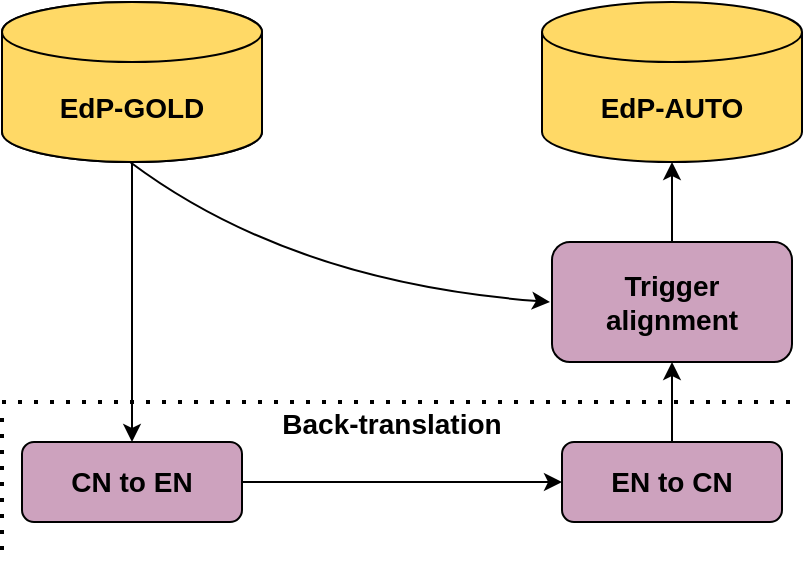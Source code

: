 <mxfile version="14.9.8" type="github">
  <diagram id="8TluMbjEGHsbO3QmX9A_" name="Page-1">
    <mxGraphModel dx="1038" dy="491" grid="1" gridSize="10" guides="1" tooltips="1" connect="1" arrows="1" fold="1" page="1" pageScale="1" pageWidth="827" pageHeight="1169" math="0" shadow="0">
      <root>
        <mxCell id="0" />
        <mxCell id="1" parent="0" />
        <mxCell id="As5ZXuYs0tuk9X4lPeDS-1" value="Origi data" style="shape=cylinder3;whiteSpace=wrap;html=1;boundedLbl=1;backgroundOutline=1;size=15;fillColor=#FFD966;" vertex="1" parent="1">
          <mxGeometry x="190" y="100" width="130" height="80" as="geometry" />
        </mxCell>
        <mxCell id="As5ZXuYs0tuk9X4lPeDS-2" value="&lt;span style=&quot;font-size: 14px&quot;&gt;&lt;b&gt;EdP-GOLD&lt;/b&gt;&lt;/span&gt;" style="shape=cylinder3;whiteSpace=wrap;html=1;boundedLbl=1;backgroundOutline=1;size=15;fillColor=#FFD966;" vertex="1" parent="1">
          <mxGeometry x="190" y="100" width="130" height="80" as="geometry" />
        </mxCell>
        <mxCell id="As5ZXuYs0tuk9X4lPeDS-3" value="&lt;span style=&quot;font-size: 14px&quot;&gt;&lt;b&gt;EdP-AUTO&lt;/b&gt;&lt;/span&gt;" style="shape=cylinder3;whiteSpace=wrap;html=1;boundedLbl=1;backgroundOutline=1;size=15;fillColor=#FFD966;" vertex="1" parent="1">
          <mxGeometry x="460" y="100" width="130" height="80" as="geometry" />
        </mxCell>
        <mxCell id="As5ZXuYs0tuk9X4lPeDS-4" value="" style="rounded=1;whiteSpace=wrap;html=1;fillColor=#CDA2BE;" vertex="1" parent="1">
          <mxGeometry x="200" y="320" width="110" height="40" as="geometry" />
        </mxCell>
        <mxCell id="As5ZXuYs0tuk9X4lPeDS-5" value="&lt;b&gt;&lt;font style=&quot;font-size: 14px&quot;&gt;CN to EN&lt;/font&gt;&lt;/b&gt;" style="text;html=1;strokeColor=none;fillColor=none;align=center;verticalAlign=middle;whiteSpace=wrap;rounded=0;" vertex="1" parent="1">
          <mxGeometry x="210" y="320" width="90" height="40" as="geometry" />
        </mxCell>
        <mxCell id="As5ZXuYs0tuk9X4lPeDS-6" value="" style="rounded=1;whiteSpace=wrap;html=1;fillColor=#CDA2BE;" vertex="1" parent="1">
          <mxGeometry x="470" y="320" width="110" height="40" as="geometry" />
        </mxCell>
        <mxCell id="As5ZXuYs0tuk9X4lPeDS-7" value="&lt;b&gt;&lt;font style=&quot;font-size: 14px&quot;&gt;EN to CN&lt;/font&gt;&lt;/b&gt;" style="text;html=1;strokeColor=none;fillColor=none;align=center;verticalAlign=middle;whiteSpace=wrap;rounded=0;" vertex="1" parent="1">
          <mxGeometry x="480" y="320" width="90" height="40" as="geometry" />
        </mxCell>
        <mxCell id="As5ZXuYs0tuk9X4lPeDS-8" value="" style="endArrow=classic;html=1;exitX=0.5;exitY=1;exitDx=0;exitDy=0;exitPerimeter=0;entryX=0.5;entryY=0;entryDx=0;entryDy=0;" edge="1" parent="1" source="As5ZXuYs0tuk9X4lPeDS-2" target="As5ZXuYs0tuk9X4lPeDS-5">
          <mxGeometry width="50" height="50" relative="1" as="geometry">
            <mxPoint x="370" y="240" as="sourcePoint" />
            <mxPoint x="420" y="190" as="targetPoint" />
          </mxGeometry>
        </mxCell>
        <mxCell id="As5ZXuYs0tuk9X4lPeDS-9" value="" style="endArrow=classic;html=1;exitX=1;exitY=0.5;exitDx=0;exitDy=0;entryX=0;entryY=0.5;entryDx=0;entryDy=0;" edge="1" parent="1" source="As5ZXuYs0tuk9X4lPeDS-4" target="As5ZXuYs0tuk9X4lPeDS-6">
          <mxGeometry width="50" height="50" relative="1" as="geometry">
            <mxPoint x="370" y="240" as="sourcePoint" />
            <mxPoint x="420" y="190" as="targetPoint" />
          </mxGeometry>
        </mxCell>
        <mxCell id="As5ZXuYs0tuk9X4lPeDS-10" value="" style="rounded=1;whiteSpace=wrap;html=1;fillColor=#CDA2BE;" vertex="1" parent="1">
          <mxGeometry x="465" y="220" width="120" height="60" as="geometry" />
        </mxCell>
        <mxCell id="As5ZXuYs0tuk9X4lPeDS-11" value="&lt;font style=&quot;font-size: 14px&quot;&gt;&lt;b&gt;Trigger alignment&lt;/b&gt;&lt;/font&gt;" style="text;html=1;strokeColor=none;fillColor=none;align=center;verticalAlign=middle;whiteSpace=wrap;rounded=0;" vertex="1" parent="1">
          <mxGeometry x="480" y="230" width="90" height="40" as="geometry" />
        </mxCell>
        <mxCell id="As5ZXuYs0tuk9X4lPeDS-12" value="" style="endArrow=classic;html=1;exitX=0.5;exitY=0;exitDx=0;exitDy=0;entryX=0.5;entryY=1;entryDx=0;entryDy=0;" edge="1" parent="1" source="As5ZXuYs0tuk9X4lPeDS-7" target="As5ZXuYs0tuk9X4lPeDS-10">
          <mxGeometry width="50" height="50" relative="1" as="geometry">
            <mxPoint x="370" y="220" as="sourcePoint" />
            <mxPoint x="420" y="170" as="targetPoint" />
          </mxGeometry>
        </mxCell>
        <mxCell id="As5ZXuYs0tuk9X4lPeDS-13" value="" style="endArrow=classic;html=1;exitX=0.5;exitY=0;exitDx=0;exitDy=0;entryX=0.5;entryY=1;entryDx=0;entryDy=0;entryPerimeter=0;" edge="1" parent="1" source="As5ZXuYs0tuk9X4lPeDS-10" target="As5ZXuYs0tuk9X4lPeDS-3">
          <mxGeometry width="50" height="50" relative="1" as="geometry">
            <mxPoint x="370" y="220" as="sourcePoint" />
            <mxPoint x="420" y="170" as="targetPoint" />
          </mxGeometry>
        </mxCell>
        <mxCell id="As5ZXuYs0tuk9X4lPeDS-14" value="" style="endArrow=none;dashed=1;html=1;dashPattern=1 3;strokeWidth=2;" edge="1" parent="1">
          <mxGeometry width="50" height="50" relative="1" as="geometry">
            <mxPoint x="190" y="300" as="sourcePoint" />
            <mxPoint x="590" y="300" as="targetPoint" />
          </mxGeometry>
        </mxCell>
        <mxCell id="As5ZXuYs0tuk9X4lPeDS-15" value="" style="endArrow=none;dashed=1;html=1;dashPattern=1 3;strokeWidth=2;" edge="1" parent="1">
          <mxGeometry width="50" height="50" relative="1" as="geometry">
            <mxPoint x="190" y="308" as="sourcePoint" />
            <mxPoint x="190" y="378" as="targetPoint" />
          </mxGeometry>
        </mxCell>
        <mxCell id="As5ZXuYs0tuk9X4lPeDS-16" value="" style="curved=1;endArrow=classic;html=1;" edge="1" parent="1">
          <mxGeometry width="50" height="50" relative="1" as="geometry">
            <mxPoint x="254" y="180" as="sourcePoint" />
            <mxPoint x="464" y="250" as="targetPoint" />
            <Array as="points">
              <mxPoint x="334" y="240" />
            </Array>
          </mxGeometry>
        </mxCell>
        <mxCell id="As5ZXuYs0tuk9X4lPeDS-17" value="&lt;font style=&quot;font-size: 14px&quot;&gt;&lt;b&gt;Back-translation&lt;/b&gt;&lt;/font&gt;" style="text;html=1;strokeColor=none;fillColor=none;align=center;verticalAlign=middle;whiteSpace=wrap;rounded=0;" vertex="1" parent="1">
          <mxGeometry x="320" y="301" width="130" height="20" as="geometry" />
        </mxCell>
      </root>
    </mxGraphModel>
  </diagram>
</mxfile>
